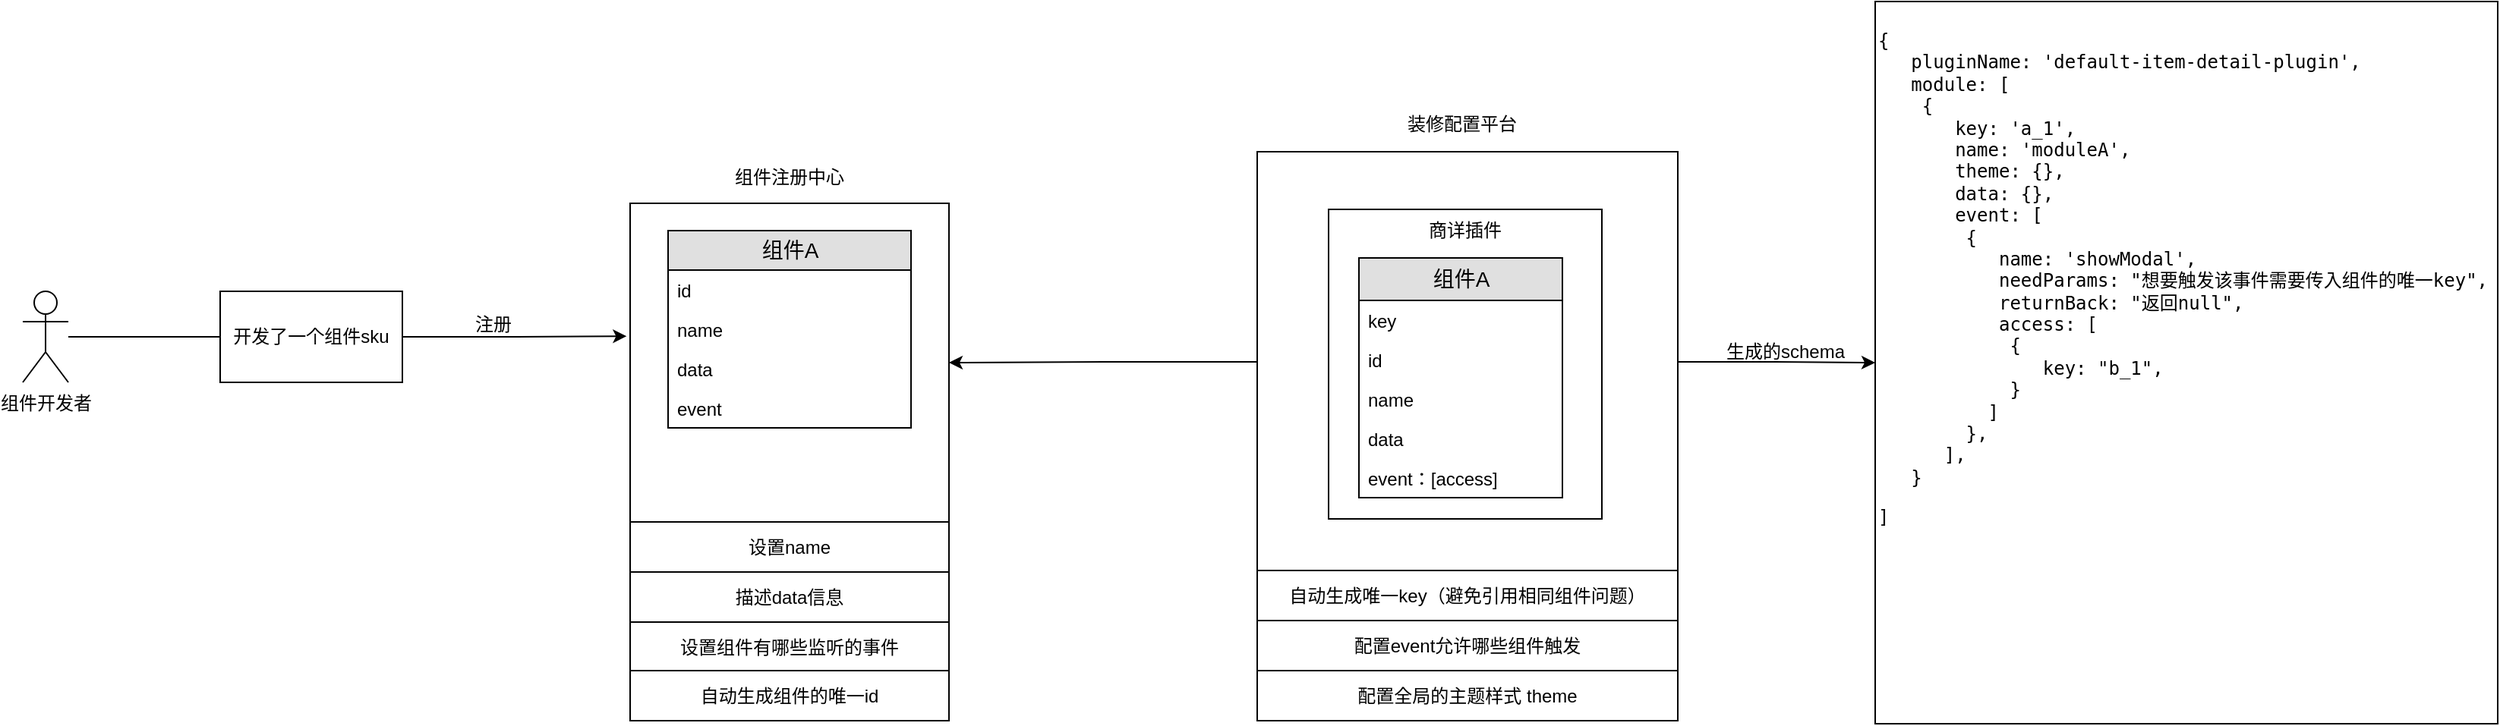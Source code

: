 <mxfile version="10.6.7" type="github"><diagram id="TauRnTMI133pQRh96L98" name="ç¬¬ 1 é¡µ"><mxGraphModel dx="1745" dy="616" grid="1" gridSize="10" guides="1" tooltips="1" connect="1" arrows="1" fold="1" page="1" pageScale="1" pageWidth="827" pageHeight="1169" math="0" shadow="0"><root><mxCell id="0"/><mxCell id="1" parent="0"/><mxCell id="-bC25qzRtT-Rf7mjSlVx-20" style="edgeStyle=orthogonalEdgeStyle;rounded=0;orthogonalLoop=1;jettySize=auto;html=1;entryX=1;entryY=0.5;entryDx=0;entryDy=0;" parent="1" source="-bC25qzRtT-Rf7mjSlVx-1" target="-bC25qzRtT-Rf7mjSlVx-4" edge="1"><mxGeometry relative="1" as="geometry"/></mxCell><mxCell id="UNPMJs4VljWpMLJfffK7-8" style="edgeStyle=orthogonalEdgeStyle;rounded=0;orthogonalLoop=1;jettySize=auto;html=1;entryX=0;entryY=0.5;entryDx=0;entryDy=0;" edge="1" parent="1" source="-bC25qzRtT-Rf7mjSlVx-1" target="UNPMJs4VljWpMLJfffK7-7"><mxGeometry relative="1" as="geometry"/></mxCell><mxCell id="-bC25qzRtT-Rf7mjSlVx-1" value="" style="whiteSpace=wrap;html=1;aspect=fixed;" parent="1" vertex="1"><mxGeometry x="133" y="178" width="277" height="277" as="geometry"/></mxCell><mxCell id="-bC25qzRtT-Rf7mjSlVx-2" value="装修配置平台" style="text;html=1;strokeColor=none;fillColor=none;align=center;verticalAlign=middle;whiteSpace=wrap;rounded=0;" parent="1" vertex="1"><mxGeometry x="223" y="149.5" width="90" height="20" as="geometry"/></mxCell><mxCell id="-bC25qzRtT-Rf7mjSlVx-6" style="edgeStyle=orthogonalEdgeStyle;rounded=0;orthogonalLoop=1;jettySize=auto;html=1;entryX=0;entryY=0.5;entryDx=0;entryDy=0;" parent="1" source="-bC25qzRtT-Rf7mjSlVx-3" target="-bC25qzRtT-Rf7mjSlVx-7" edge="1"><mxGeometry relative="1" as="geometry"><mxPoint x="-480" y="300" as="targetPoint"/><Array as="points"><mxPoint x="-480" y="300"/></Array></mxGeometry></mxCell><mxCell id="-bC25qzRtT-Rf7mjSlVx-3" value="组件开发者" style="shape=umlActor;verticalLabelPosition=bottom;labelBackgroundColor=#ffffff;verticalAlign=top;html=1;outlineConnect=0;" parent="1" vertex="1"><mxGeometry x="-680" y="270" width="30" height="60" as="geometry"/></mxCell><mxCell id="-bC25qzRtT-Rf7mjSlVx-4" value="" style="whiteSpace=wrap;html=1;aspect=fixed;" parent="1" vertex="1"><mxGeometry x="-280" y="212" width="210" height="210" as="geometry"/></mxCell><mxCell id="-bC25qzRtT-Rf7mjSlVx-5" value="组件注册中心" style="text;html=1;strokeColor=none;fillColor=none;align=center;verticalAlign=middle;whiteSpace=wrap;rounded=0;" parent="1" vertex="1"><mxGeometry x="-220" y="185" width="90" height="20" as="geometry"/></mxCell><mxCell id="-bC25qzRtT-Rf7mjSlVx-8" style="edgeStyle=orthogonalEdgeStyle;rounded=0;orthogonalLoop=1;jettySize=auto;html=1;entryX=-0.011;entryY=0.417;entryDx=0;entryDy=0;entryPerimeter=0;" parent="1" source="-bC25qzRtT-Rf7mjSlVx-7" target="-bC25qzRtT-Rf7mjSlVx-4" edge="1"><mxGeometry relative="1" as="geometry"/></mxCell><mxCell id="-bC25qzRtT-Rf7mjSlVx-7" value="开发了一个组件sku" style="rounded=0;whiteSpace=wrap;html=1;" parent="1" vertex="1"><mxGeometry x="-550" y="270" width="120" height="60" as="geometry"/></mxCell><mxCell id="-bC25qzRtT-Rf7mjSlVx-9" value="注册" style="text;html=1;resizable=0;points=[];autosize=1;align=left;verticalAlign=top;spacingTop=-4;" parent="1" vertex="1"><mxGeometry x="-384" y="282" width="40" height="20" as="geometry"/></mxCell><mxCell id="-bC25qzRtT-Rf7mjSlVx-16" value="组件A" style="swimlane;fontStyle=0;childLayout=stackLayout;horizontal=1;startSize=26;fillColor=#e0e0e0;horizontalStack=0;resizeParent=1;resizeParentMax=0;resizeLast=0;collapsible=1;marginBottom=0;swimlaneFillColor=#ffffff;align=center;fontSize=14;labelBackgroundColor=none;html=1;" parent="1" vertex="1"><mxGeometry x="-255" y="230" width="160" height="130" as="geometry"/></mxCell><mxCell id="-bC25qzRtT-Rf7mjSlVx-17" value="id" style="text;strokeColor=none;fillColor=none;spacingLeft=4;spacingRight=4;overflow=hidden;rotatable=0;points=[[0,0.5],[1,0.5]];portConstraint=eastwest;fontSize=12;" parent="-bC25qzRtT-Rf7mjSlVx-16" vertex="1"><mxGeometry y="26" width="160" height="26" as="geometry"/></mxCell><mxCell id="UNPMJs4VljWpMLJfffK7-3" value="name" style="text;strokeColor=none;fillColor=none;spacingLeft=4;spacingRight=4;overflow=hidden;rotatable=0;points=[[0,0.5],[1,0.5]];portConstraint=eastwest;fontSize=12;" vertex="1" parent="-bC25qzRtT-Rf7mjSlVx-16"><mxGeometry y="52" width="160" height="26" as="geometry"/></mxCell><mxCell id="-bC25qzRtT-Rf7mjSlVx-18" value="data" style="text;strokeColor=none;fillColor=none;spacingLeft=4;spacingRight=4;overflow=hidden;rotatable=0;points=[[0,0.5],[1,0.5]];portConstraint=eastwest;fontSize=12;" parent="-bC25qzRtT-Rf7mjSlVx-16" vertex="1"><mxGeometry y="78" width="160" height="26" as="geometry"/></mxCell><mxCell id="-bC25qzRtT-Rf7mjSlVx-19" value="event" style="text;strokeColor=none;fillColor=none;spacingLeft=4;spacingRight=4;overflow=hidden;rotatable=0;points=[[0,0.5],[1,0.5]];portConstraint=eastwest;fontSize=12;" parent="-bC25qzRtT-Rf7mjSlVx-16" vertex="1"><mxGeometry y="104" width="160" height="26" as="geometry"/></mxCell><mxCell id="-bC25qzRtT-Rf7mjSlVx-25" value="商详插件" style="rounded=0;whiteSpace=wrap;html=1;labelBackgroundColor=none;align=center;verticalAlign=top;" parent="1" vertex="1"><mxGeometry x="180" y="216" width="180" height="204" as="geometry"/></mxCell><mxCell id="-bC25qzRtT-Rf7mjSlVx-26" value="自动生成唯一key（避免引用相同组件问题）" style="rounded=0;whiteSpace=wrap;html=1;labelBackgroundColor=none;align=center;" parent="1" vertex="1"><mxGeometry x="133" y="454" width="277" height="33" as="geometry"/></mxCell><mxCell id="-bC25qzRtT-Rf7mjSlVx-27" value="设置name" style="rounded=0;whiteSpace=wrap;html=1;labelBackgroundColor=none;align=center;" parent="1" vertex="1"><mxGeometry x="-280" y="422" width="210" height="33" as="geometry"/></mxCell><object label="组件A" id="-bC25qzRtT-Rf7mjSlVx-28"><mxCell style="swimlane;fontStyle=0;childLayout=stackLayout;horizontal=1;startSize=28;fillColor=#e0e0e0;horizontalStack=0;resizeParent=1;resizeParentMax=0;resizeLast=0;collapsible=1;marginBottom=0;swimlaneFillColor=#ffffff;align=center;fontSize=14;labelBackgroundColor=none;html=1;" parent="1" vertex="1"><mxGeometry x="200" y="248" width="134" height="158" as="geometry"><mxRectangle x="200" y="248" width="70" height="26" as="alternateBounds"/></mxGeometry></mxCell></object><mxCell id="-bC25qzRtT-Rf7mjSlVx-29" value="key" style="text;strokeColor=none;fillColor=none;spacingLeft=4;spacingRight=4;overflow=hidden;rotatable=0;points=[[0,0.5],[1,0.5]];portConstraint=eastwest;fontSize=12;" parent="-bC25qzRtT-Rf7mjSlVx-28" vertex="1"><mxGeometry y="28" width="134" height="26" as="geometry"/></mxCell><mxCell id="UNPMJs4VljWpMLJfffK7-5" value="id" style="text;strokeColor=none;fillColor=none;spacingLeft=4;spacingRight=4;overflow=hidden;rotatable=0;points=[[0,0.5],[1,0.5]];portConstraint=eastwest;fontSize=12;" vertex="1" parent="-bC25qzRtT-Rf7mjSlVx-28"><mxGeometry y="54" width="134" height="26" as="geometry"/></mxCell><mxCell id="-bC25qzRtT-Rf7mjSlVx-30" value="name" style="text;strokeColor=none;fillColor=none;spacingLeft=4;spacingRight=4;overflow=hidden;rotatable=0;points=[[0,0.5],[1,0.5]];portConstraint=eastwest;fontSize=12;" parent="-bC25qzRtT-Rf7mjSlVx-28" vertex="1"><mxGeometry y="80" width="134" height="26" as="geometry"/></mxCell><mxCell id="UNPMJs4VljWpMLJfffK7-2" value="data" style="text;strokeColor=none;fillColor=none;spacingLeft=4;spacingRight=4;overflow=hidden;rotatable=0;points=[[0,0.5],[1,0.5]];portConstraint=eastwest;fontSize=12;" vertex="1" parent="-bC25qzRtT-Rf7mjSlVx-28"><mxGeometry y="106" width="134" height="26" as="geometry"/></mxCell><mxCell id="-bC25qzRtT-Rf7mjSlVx-31" value="event：[access]&#10;" style="text;strokeColor=none;fillColor=none;spacingLeft=4;spacingRight=4;overflow=hidden;rotatable=0;points=[[0,0.5],[1,0.5]];portConstraint=eastwest;fontSize=12;" parent="-bC25qzRtT-Rf7mjSlVx-28" vertex="1"><mxGeometry y="132" width="134" height="26" as="geometry"/></mxCell><mxCell id="-bC25qzRtT-Rf7mjSlVx-75" value="描述data信息" style="rounded=0;whiteSpace=wrap;html=1;labelBackgroundColor=none;align=center;" parent="1" vertex="1"><mxGeometry x="-280" y="455" width="210" height="33" as="geometry"/></mxCell><mxCell id="-bC25qzRtT-Rf7mjSlVx-77" value="设置组件有哪些监听的事件" style="rounded=0;whiteSpace=wrap;html=1;labelBackgroundColor=none;align=center;" parent="1" vertex="1"><mxGeometry x="-280" y="488" width="210" height="33" as="geometry"/></mxCell><mxCell id="-bC25qzRtT-Rf7mjSlVx-78" value="配置event允许哪些组件触发" style="rounded=0;whiteSpace=wrap;html=1;labelBackgroundColor=none;align=center;" parent="1" vertex="1"><mxGeometry x="133" y="487" width="277" height="33" as="geometry"/></mxCell><mxCell id="UNPMJs4VljWpMLJfffK7-4" value="自动生成组件的唯一id" style="rounded=0;whiteSpace=wrap;html=1;labelBackgroundColor=none;align=center;" vertex="1" parent="1"><mxGeometry x="-280" y="520" width="210" height="33" as="geometry"/></mxCell><mxCell id="UNPMJs4VljWpMLJfffK7-6" value="配置全局的主题样式 theme" style="rounded=0;whiteSpace=wrap;html=1;labelBackgroundColor=none;align=center;" vertex="1" parent="1"><mxGeometry x="133" y="520" width="277" height="33" as="geometry"/></mxCell><mxCell id="UNPMJs4VljWpMLJfffK7-7" value="&lt;pre&gt;{&lt;br&gt;&lt;span&gt;   pluginName&lt;/span&gt;: &lt;span&gt;'default-item-detail-plugin'&lt;/span&gt;&lt;span&gt;,&lt;br&gt;&lt;/span&gt;&lt;span&gt;   module&lt;/span&gt;: [&lt;br&gt;    {&lt;br&gt;&lt;span&gt;       key&lt;/span&gt;: &lt;span&gt;'a_1'&lt;/span&gt;&lt;span&gt;,&lt;br&gt;&lt;/span&gt;&lt;span&gt;       name&lt;/span&gt;: &lt;span&gt;'moduleA'&lt;/span&gt;&lt;span&gt;,&lt;br&gt;&lt;/span&gt;&lt;span&gt;       theme&lt;/span&gt;: {}&lt;span&gt;,&lt;br&gt;&lt;/span&gt;&lt;span&gt;       data&lt;/span&gt;: {}&lt;span&gt;,&lt;br&gt;&lt;/span&gt;&lt;span&gt;       event&lt;/span&gt;: [&lt;br&gt;        {&lt;br&gt;&lt;span&gt;           name&lt;/span&gt;: &lt;span&gt;'showModal'&lt;/span&gt;&lt;span&gt;,&lt;br&gt;&lt;/span&gt;&lt;span&gt;           needParams&lt;/span&gt;: &lt;span&gt;&quot;想要触发该事件需要传入组件的唯一key&quot;&lt;/span&gt;&lt;span&gt;,&lt;br&gt;&lt;/span&gt;&lt;span&gt;           returnBack&lt;/span&gt;: &lt;span&gt;&quot;返回null&quot;&lt;/span&gt;&lt;span&gt;,&lt;br&gt;&lt;/span&gt;&lt;span&gt;           access&lt;/span&gt;: [&lt;br&gt;            {&lt;br&gt;&lt;span&gt;               key&lt;/span&gt;: &lt;span&gt;&quot;b_1&quot;&lt;/span&gt;&lt;span&gt;,&lt;br&gt;&lt;/span&gt;            }&lt;br&gt;          ]&lt;br&gt;        }&lt;span&gt;,&lt;br&gt;&lt;/span&gt;      ]&lt;span&gt;,&lt;br&gt;&lt;/span&gt;   }&lt;/pre&gt;&lt;pre&gt;]&lt;/pre&gt;" style="rounded=0;align=left;verticalAlign=top;html=1;" vertex="1" parent="1"><mxGeometry x="540" y="79" width="410" height="476" as="geometry"/></mxCell><mxCell id="UNPMJs4VljWpMLJfffK7-9" value="生成的schema" style="text;html=1;resizable=0;points=[];autosize=1;align=left;verticalAlign=top;spacingTop=-4;" vertex="1" parent="1"><mxGeometry x="440" y="300" width="90" height="20" as="geometry"/></mxCell></root></mxGraphModel></diagram></mxfile>